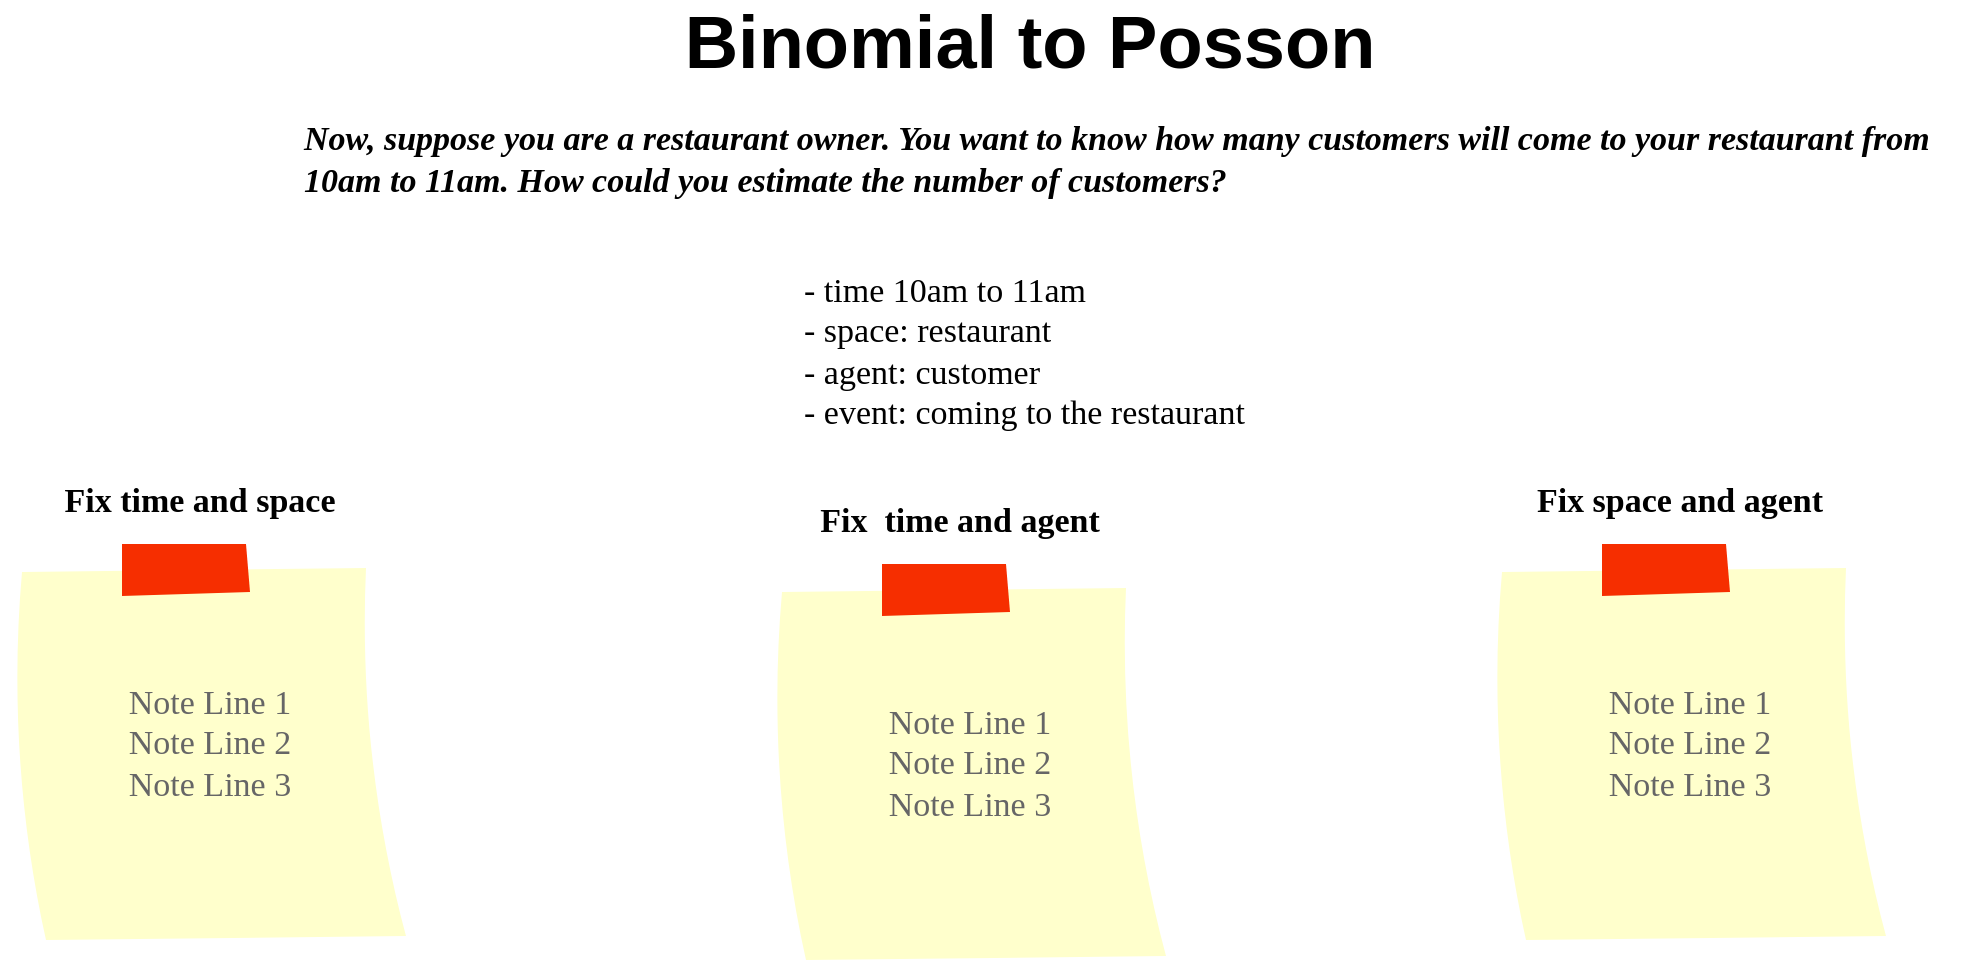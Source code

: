 <mxfile>
    <diagram id="71fBR73Rt8MImOTiK5TD" name="Page-1">
        <mxGraphModel dx="1169" dy="980" grid="1" gridSize="10" guides="1" tooltips="1" connect="1" arrows="1" fold="1" page="1" pageScale="1" pageWidth="1169" pageHeight="827" background="#ffffff" math="0" shadow="0">
            <root>
                <mxCell id="0"/>
                <mxCell id="1" parent="0"/>
                <mxCell id="3" value="Binomial to Posson" style="text;html=1;strokeColor=none;fillColor=none;align=center;verticalAlign=middle;whiteSpace=wrap;rounded=0;fontColor=#000000;fontStyle=1;fontSize=37;" vertex="1" parent="1">
                    <mxGeometry x="380" y="31" width="390" height="30" as="geometry"/>
                </mxCell>
                <mxCell id="6" value="&lt;font style=&quot;font-size: 17px;&quot; face=&quot;Times New Roman&quot;&gt;&lt;i&gt;&lt;span style=&quot;&quot;&gt;Now, suppose you are a restaurant owner. You want to know how many customers will come to your restaurant from 10am to 11am. How could you estimate the number of customers?&lt;/span&gt;&amp;nbsp;&amp;nbsp;&lt;/i&gt;&lt;/font&gt;" style="text;html=1;strokeColor=none;fillColor=none;align=left;verticalAlign=middle;whiteSpace=wrap;rounded=0;fontSize=17;fontColor=#000000;fontStyle=1" vertex="1" parent="1">
                    <mxGeometry x="210" y="54" width="830" height="100" as="geometry"/>
                </mxCell>
                <mxCell id="11" value="- time 10am to 11am&amp;nbsp;&lt;br&gt;- space: restaurant&lt;br&gt;- agent: customer&lt;br&gt;- event: coming to the restaurant" style="text;html=1;strokeColor=none;fillColor=none;align=left;verticalAlign=middle;whiteSpace=wrap;rounded=0;labelBackgroundColor=none;fontFamily=Lucida Console;fontSize=17;fontColor=#000000;" vertex="1" parent="1">
                    <mxGeometry x="460" y="130" width="390" height="140" as="geometry"/>
                </mxCell>
                <mxCell id="14" value="" style="group" vertex="1" connectable="0" parent="1">
                    <mxGeometry x="60" y="260" width="205" height="236" as="geometry"/>
                </mxCell>
                <mxCell id="12" value="Note Line 1&#10;Note Line 2&#10;Note Line 3" style="strokeWidth=1;shadow=0;dashed=0;align=center;html=1;shape=mxgraph.mockup.text.stickyNote2;fontColor=#666666;mainText=;fontSize=17;whiteSpace=wrap;fillColor=#ffffcc;strokeColor=#F62E00;labelBackgroundColor=none;fontFamily=Lucida Console;" vertex="1" parent="14">
                    <mxGeometry x="5" y="36" width="200" height="200" as="geometry"/>
                </mxCell>
                <mxCell id="13" value="Fix time and space" style="text;html=1;strokeColor=none;fillColor=none;align=center;verticalAlign=middle;whiteSpace=wrap;rounded=0;labelBackgroundColor=none;fontFamily=Georgia;fontSize=17;fontColor=#000000;fontStyle=1" vertex="1" parent="14">
                    <mxGeometry width="200" height="30" as="geometry"/>
                </mxCell>
                <mxCell id="15" value="" style="group" vertex="1" connectable="0" parent="1">
                    <mxGeometry x="440" y="270" width="205" height="236" as="geometry"/>
                </mxCell>
                <mxCell id="16" value="Note Line 1&#10;Note Line 2&#10;Note Line 3" style="strokeWidth=1;shadow=0;dashed=0;align=center;html=1;shape=mxgraph.mockup.text.stickyNote2;fontColor=#666666;mainText=;fontSize=17;whiteSpace=wrap;fillColor=#ffffcc;strokeColor=#F62E00;labelBackgroundColor=none;fontFamily=Lucida Console;" vertex="1" parent="15">
                    <mxGeometry x="5" y="36" width="200" height="200" as="geometry"/>
                </mxCell>
                <mxCell id="17" value="Fix&amp;nbsp; time and agent" style="text;html=1;strokeColor=none;fillColor=none;align=center;verticalAlign=middle;whiteSpace=wrap;rounded=0;labelBackgroundColor=none;fontFamily=Georgia;fontSize=17;fontColor=#000000;fontStyle=1" vertex="1" parent="15">
                    <mxGeometry width="200" height="30" as="geometry"/>
                </mxCell>
                <mxCell id="18" value="" style="group" vertex="1" connectable="0" parent="1">
                    <mxGeometry x="800" y="260" width="205" height="236" as="geometry"/>
                </mxCell>
                <mxCell id="19" value="Note Line 1&#10;Note Line 2&#10;Note Line 3" style="strokeWidth=1;shadow=0;dashed=0;align=center;html=1;shape=mxgraph.mockup.text.stickyNote2;fontColor=#666666;mainText=;fontSize=17;whiteSpace=wrap;fillColor=#ffffcc;strokeColor=#F62E00;labelBackgroundColor=none;fontFamily=Lucida Console;" vertex="1" parent="18">
                    <mxGeometry x="5" y="36" width="200" height="200" as="geometry"/>
                </mxCell>
                <mxCell id="20" value="Fix space and agent" style="text;html=1;strokeColor=none;fillColor=none;align=center;verticalAlign=middle;whiteSpace=wrap;rounded=0;labelBackgroundColor=none;fontFamily=Georgia;fontSize=17;fontColor=#000000;fontStyle=1" vertex="1" parent="18">
                    <mxGeometry width="200" height="30" as="geometry"/>
                </mxCell>
            </root>
        </mxGraphModel>
    </diagram>
</mxfile>